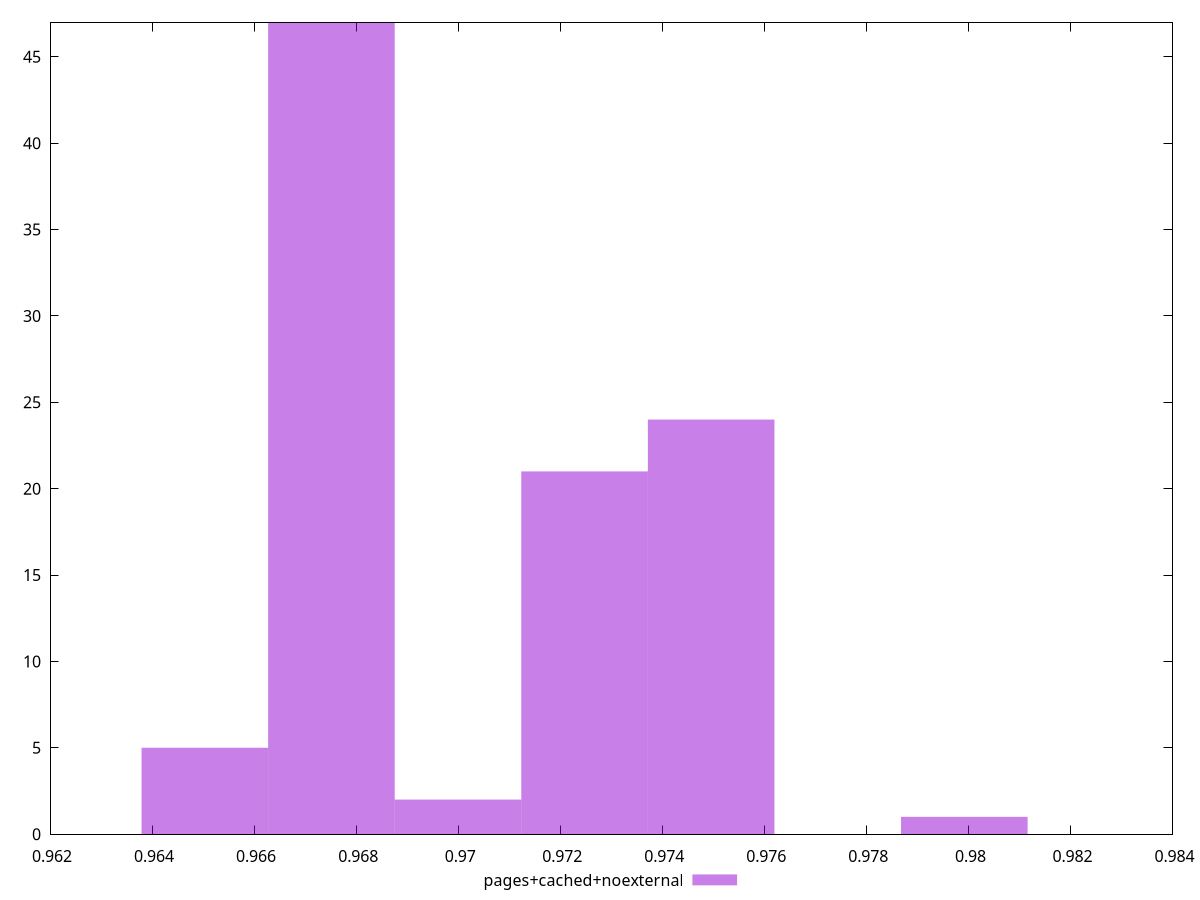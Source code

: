 $_pagesCachedNoexternal <<EOF
0.9675156744277607 47
0.9724772932709799 21
0.9699964838493703 2
0.9749581026925895 24
0.965034865006151 5
0.9799197215358089 1
EOF
set key outside below
set terminal pngcairo
set output "report_00005_2020-11-02T22-26-11.212Z/speed-index/pages+cached+noexternal//hist.png"
set yrange [0:47]
set boxwidth 0.0024808094216096426
set style fill transparent solid 0.5 noborder
plot $_pagesCachedNoexternal title "pages+cached+noexternal" with boxes ,